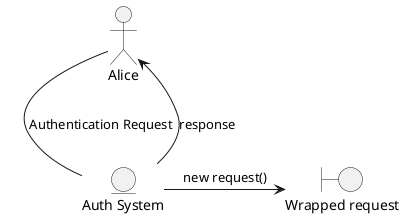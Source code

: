 @startuml

actor "Alice" as Alice
entity "Auth System" as authSys 
boundary "Wrapped request" as wrappedRequest

Alice -- authSys: Authentication Request

authSys -> wrappedRequest: new request()
Alice <-- authSys: response

@enduml